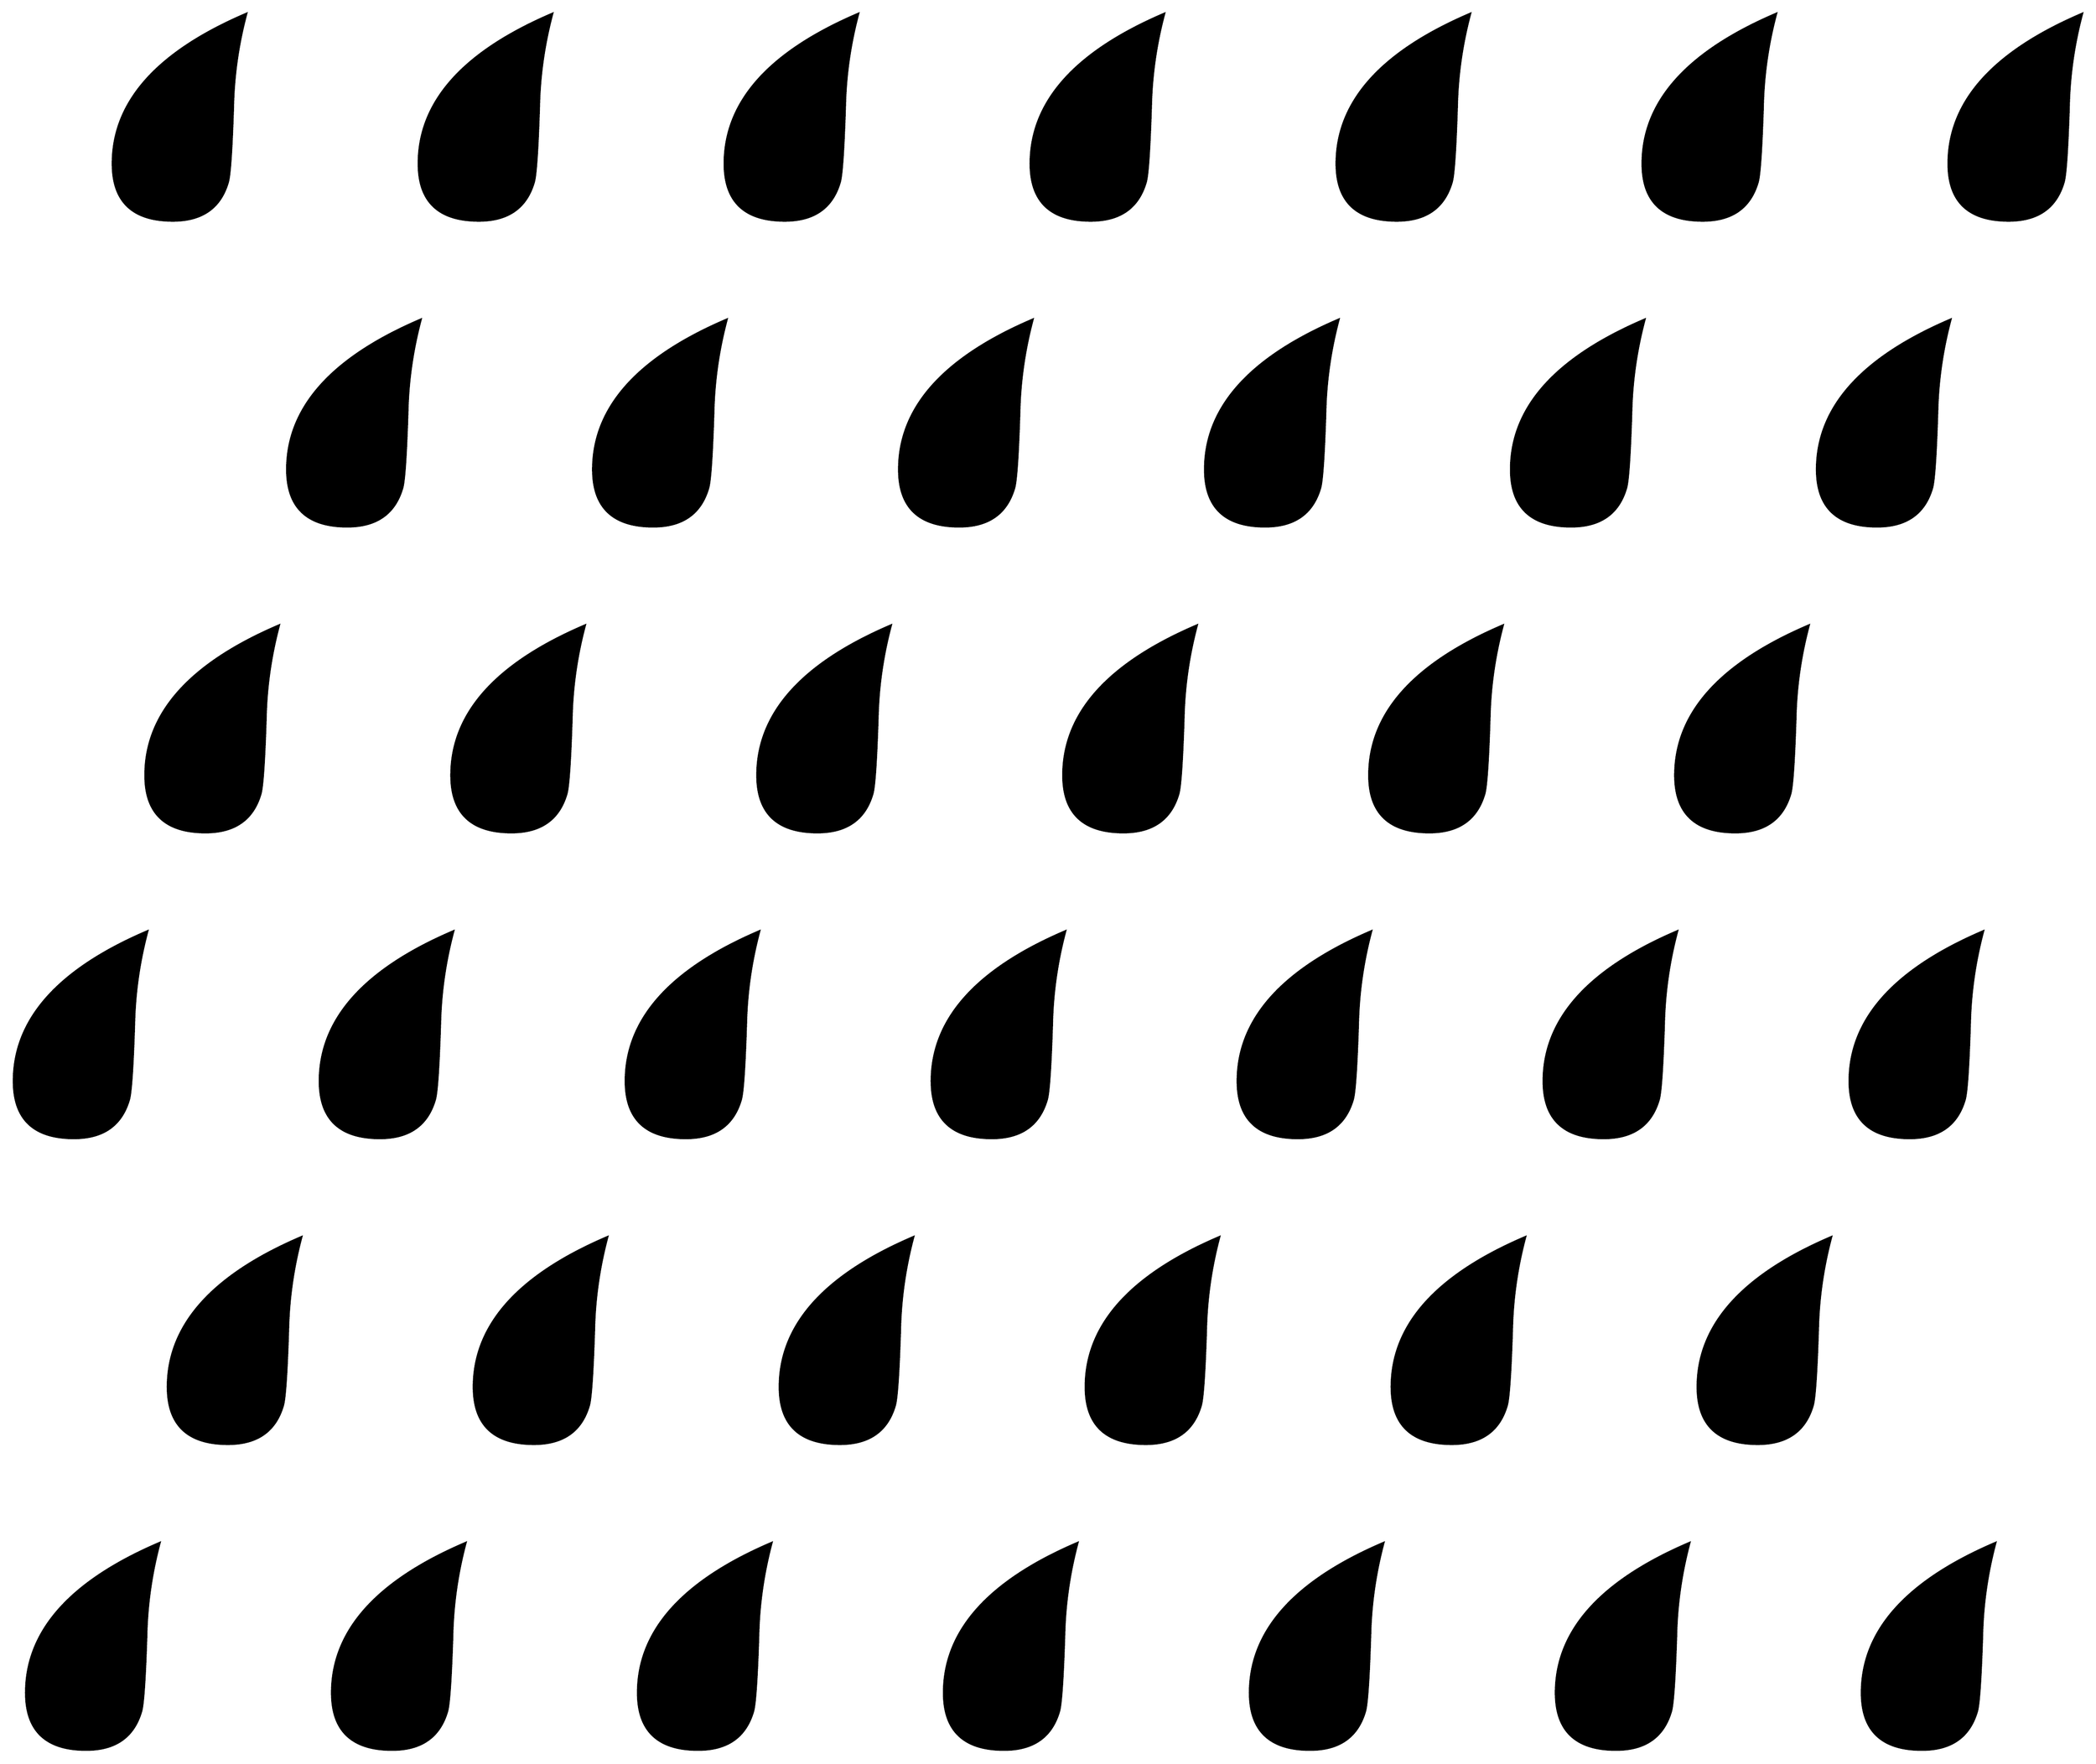 


\begin{tikzpicture}[y=0.80pt, x=0.80pt, yscale=-1.0, xscale=1.0, inner sep=0pt, outer sep=0pt]
\begin{scope}[shift={(100.0,1706.0)},nonzero rule]
  \path[draw=.,fill=.,line width=1.600pt] (2038.0,-1434.0) ..
    controls (2030.0,-1404.0) and (2025.667,-1373.667) ..
    (2025.0,-1343.0) .. controls (2023.667,-1301.0) and
    (2022.0,-1276.333) .. (2020.0,-1269.0) .. controls
    (2012.667,-1243.667) and (1994.667,-1231.0) .. (1966.0,-1231.0) ..
    controls (1926.667,-1231.0) and (1907.0,-1249.667) ..
    (1907.0,-1287.0) .. controls (1907.0,-1347.667) and
    (1950.667,-1396.667) .. (2038.0,-1434.0) --
    cycle(1738.0,-1434.0) .. controls (1730.0,-1404.0) and
    (1725.667,-1373.667) .. (1725.0,-1343.0) .. controls
    (1723.667,-1301.0) and (1722.0,-1276.333) .. (1720.0,-1269.0) ..
    controls (1712.667,-1243.667) and (1694.667,-1231.0) ..
    (1666.0,-1231.0) .. controls (1626.667,-1231.0) and
    (1607.0,-1249.667) .. (1607.0,-1287.0) .. controls
    (1607.0,-1347.667) and (1650.667,-1396.667) .. (1738.0,-1434.0) --
    cycle(1909.0,-1134.0) .. controls (1901.0,-1104.0) and
    (1896.667,-1073.667) .. (1896.0,-1043.0) .. controls
    (1894.667,-1001.0) and (1893.0,-976.333) .. (1891.0,-969.0) ..
    controls (1883.667,-943.667) and (1865.667,-931.0) ..
    (1837.0,-931.0) .. controls (1797.667,-931.0) and
    (1778.0,-949.667) .. (1778.0,-987.0) .. controls
    (1778.0,-1047.667) and (1821.667,-1096.667) .. (1909.0,-1134.0) --
    cycle(1438.0,-1434.0) .. controls (1430.0,-1404.0) and
    (1425.667,-1373.667) .. (1425.0,-1343.0) .. controls
    (1423.667,-1301.0) and (1422.0,-1276.333) .. (1420.0,-1269.0) ..
    controls (1412.667,-1243.667) and (1394.667,-1231.0) ..
    (1366.0,-1231.0) .. controls (1326.667,-1231.0) and
    (1307.0,-1249.667) .. (1307.0,-1287.0) .. controls
    (1307.0,-1347.667) and (1350.667,-1396.667) .. (1438.0,-1434.0) --
    cycle(1609.0,-1134.0) .. controls (1601.0,-1104.0) and
    (1596.667,-1073.667) .. (1596.0,-1043.0) .. controls
    (1594.667,-1001.0) and (1593.0,-976.333) .. (1591.0,-969.0) ..
    controls (1583.667,-943.667) and (1565.667,-931.0) ..
    (1537.0,-931.0) .. controls (1497.667,-931.0) and
    (1478.0,-949.667) .. (1478.0,-987.0) .. controls
    (1478.0,-1047.667) and (1521.667,-1096.667) .. (1609.0,-1134.0) --
    cycle(1770.0,-834.0) .. controls (1762.0,-804.0) and
    (1757.667,-773.667) .. (1757.0,-743.0) .. controls
    (1755.667,-701.0) and (1754.0,-676.333) .. (1752.0,-669.0) ..
    controls (1744.667,-643.667) and (1726.667,-631.0) ..
    (1698.0,-631.0) .. controls (1658.667,-631.0) and
    (1639.0,-649.667) .. (1639.0,-687.0) .. controls
    (1639.0,-747.667) and (1682.667,-796.667) .. (1770.0,-834.0) --
    cycle(1138.0,-1434.0) .. controls (1130.0,-1404.0) and
    (1125.667,-1373.667) .. (1125.0,-1343.0) .. controls
    (1123.667,-1301.0) and (1122.0,-1276.333) .. (1120.0,-1269.0) ..
    controls (1112.667,-1243.667) and (1094.667,-1231.0) ..
    (1066.0,-1231.0) .. controls (1026.667,-1231.0) and
    (1007.0,-1249.667) .. (1007.0,-1287.0) .. controls
    (1007.0,-1347.667) and (1050.667,-1396.667) .. (1138.0,-1434.0) --
    cycle(1941.0,-534.0) .. controls (1933.0,-504.0) and
    (1928.667,-473.667) .. (1928.0,-443.0) .. controls
    (1926.667,-401.0) and (1925.0,-376.333) .. (1923.0,-369.0) ..
    controls (1915.667,-343.667) and (1897.667,-331.0) ..
    (1869.0,-331.0) .. controls (1829.667,-331.0) and
    (1810.0,-349.667) .. (1810.0,-387.0) .. controls
    (1810.0,-447.667) and (1853.667,-496.667) .. (1941.0,-534.0) --
    cycle(1309.0,-1134.0) .. controls (1301.0,-1104.0) and
    (1296.667,-1073.667) .. (1296.0,-1043.0) .. controls
    (1294.667,-1001.0) and (1293.0,-976.333) .. (1291.0,-969.0) ..
    controls (1283.667,-943.667) and (1265.667,-931.0) ..
    (1237.0,-931.0) .. controls (1197.667,-931.0) and
    (1178.0,-949.667) .. (1178.0,-987.0) .. controls
    (1178.0,-1047.667) and (1221.667,-1096.667) .. (1309.0,-1134.0) --
    cycle(1470.0,-834.0) .. controls (1462.0,-804.0) and
    (1457.667,-773.667) .. (1457.0,-743.0) .. controls
    (1455.667,-701.0) and (1454.0,-676.333) .. (1452.0,-669.0) ..
    controls (1444.667,-643.667) and (1426.667,-631.0) ..
    (1398.0,-631.0) .. controls (1358.667,-631.0) and
    (1339.0,-649.667) .. (1339.0,-687.0) .. controls
    (1339.0,-747.667) and (1382.667,-796.667) .. (1470.0,-834.0) --
    cycle(838.0,-1434.0) .. controls (830.0,-1404.0) and
    (825.667,-1373.667) .. (825.0,-1343.0) .. controls
    (823.667,-1301.0) and (822.0,-1276.333) .. (820.0,-1269.0) ..
    controls (812.667,-1243.667) and (794.667,-1231.0) ..
    (766.0,-1231.0) .. controls (726.667,-1231.0) and
    (707.0,-1249.667) .. (707.0,-1287.0) .. controls
    (707.0,-1347.667) and (750.667,-1396.667) .. (838.0,-1434.0) --
    cycle(1641.0,-534.0) .. controls (1633.0,-504.0) and
    (1628.667,-473.667) .. (1628.0,-443.0) .. controls
    (1626.667,-401.0) and (1625.0,-376.333) .. (1623.0,-369.0) ..
    controls (1615.667,-343.667) and (1597.667,-331.0) ..
    (1569.0,-331.0) .. controls (1529.667,-331.0) and
    (1510.0,-349.667) .. (1510.0,-387.0) .. controls
    (1510.0,-447.667) and (1553.667,-496.667) .. (1641.0,-534.0) --
    cycle(1009.0,-1134.0) .. controls (1001.0,-1104.0) and
    (996.667,-1073.667) .. (996.0,-1043.0) .. controls
    (994.667,-1001.0) and (993.0,-976.333) .. (991.0,-969.0) ..
    controls (983.667,-943.667) and (965.667,-931.0) .. (937.0,-931.0)
    .. controls (897.667,-931.0) and (878.0,-949.667) ..
    (878.0,-987.0) .. controls (878.0,-1047.667) and
    (921.667,-1096.667) .. (1009.0,-1134.0) -- cycle(1792.0,-234.0)
    .. controls (1784.0,-204.0) and (1779.667,-173.667) ..
    (1779.0,-143.0) .. controls (1777.667,-101.0) and
    (1776.0,-76.333) .. (1774.0,-69.0) .. controls (1766.667,-43.667)
    and (1748.667,-31.0) .. (1720.0,-31.0) .. controls
    (1680.667,-31.0) and (1661.0,-49.667) .. (1661.0,-87.0) ..
    controls (1661.0,-147.667) and (1704.667,-196.667) ..
    (1792.0,-234.0) -- cycle(1170.0,-834.0) .. controls
    (1162.0,-804.0) and (1157.667,-773.667) .. (1157.0,-743.0) ..
    controls (1155.667,-701.0) and (1154.0,-676.333) ..
    (1152.0,-669.0) .. controls (1144.667,-643.667) and
    (1126.667,-631.0) .. (1098.0,-631.0) .. controls
    (1058.667,-631.0) and (1039.0,-649.667) .. (1039.0,-687.0) ..
    controls (1039.0,-747.667) and (1082.667,-796.667) ..
    (1170.0,-834.0) -- cycle(538.0,-1434.0) .. controls
    (530.0,-1404.0) and (525.667,-1373.667) .. (525.0,-1343.0) ..
    controls (523.667,-1301.0) and (522.0,-1276.333) ..
    (520.0,-1269.0) .. controls (512.667,-1243.667) and
    (494.667,-1231.0) .. (466.0,-1231.0) .. controls
    (426.667,-1231.0) and (407.0,-1249.667) .. (407.0,-1287.0) ..
    controls (407.0,-1347.667) and (450.667,-1396.667) ..
    (538.0,-1434.0) -- cycle(1953.0,66.0) .. controls
    (1945.0,96.0) and (1940.667,126.333) .. (1940.0,157.0) ..
    controls (1938.667,199.0) and (1937.0,223.667) .. (1935.0,231.0)
    .. controls (1927.667,256.333) and (1909.667,269.0) ..
    (1881.0,269.0) .. controls (1841.667,269.0) and (1822.0,250.333)
    .. (1822.0,213.0) .. controls (1822.0,152.333) and
    (1865.667,103.333) .. (1953.0,66.0) -- cycle(1341.0,-534.0) ..
    controls (1333.0,-504.0) and (1328.667,-473.667) ..
    (1328.0,-443.0) .. controls (1326.667,-401.0) and
    (1325.0,-376.333) .. (1323.0,-369.0) .. controls
    (1315.667,-343.667) and (1297.667,-331.0) .. (1269.0,-331.0) ..
    controls (1229.667,-331.0) and (1210.0,-349.667) ..
    (1210.0,-387.0) .. controls (1210.0,-447.667) and
    (1253.667,-496.667) .. (1341.0,-534.0) -- cycle(709.0,-1134.0)
    .. controls (701.0,-1104.0) and (696.667,-1073.667) ..
    (696.0,-1043.0) .. controls (694.667,-1001.0) and
    (693.0,-976.333) .. (691.0,-969.0) .. controls (683.667,-943.667)
    and (665.667,-931.0) .. (637.0,-931.0) .. controls
    (597.667,-931.0) and (578.0,-949.667) .. (578.0,-987.0) ..
    controls (578.0,-1047.667) and (621.667,-1096.667) ..
    (709.0,-1134.0) -- cycle(1492.0,-234.0) .. controls
    (1484.0,-204.0) and (1479.667,-173.667) .. (1479.0,-143.0) ..
    controls (1477.667,-101.0) and (1476.0,-76.333) ..
    (1474.0,-69.0) .. controls (1466.667,-43.667) and (1448.667,-31.0)
    .. (1420.0,-31.0) .. controls (1380.667,-31.0) and
    (1361.0,-49.667) .. (1361.0,-87.0) .. controls (1361.0,-147.667)
    and (1404.667,-196.667) .. (1492.0,-234.0) --
    cycle(870.0,-834.0) .. controls (862.0,-804.0) and
    (857.667,-773.667) .. (857.0,-743.0) .. controls (855.667,-701.0)
    and (854.0,-676.333) .. (852.0,-669.0) .. controls
    (844.667,-643.667) and (826.667,-631.0) .. (798.0,-631.0) ..
    controls (758.667,-631.0) and (739.0,-649.667) .. (739.0,-687.0)
    .. controls (739.0,-747.667) and (782.667,-796.667) ..
    (870.0,-834.0) -- cycle(238.0,-1434.0) .. controls
    (230.0,-1404.0) and (225.667,-1373.667) .. (225.0,-1343.0) ..
    controls (223.667,-1301.0) and (222.0,-1276.333) ..
    (220.0,-1269.0) .. controls (212.667,-1243.667) and
    (194.667,-1231.0) .. (166.0,-1231.0) .. controls
    (126.667,-1231.0) and (107.0,-1249.667) .. (107.0,-1287.0) ..
    controls (107.0,-1347.667) and (150.667,-1396.667) ..
    (238.0,-1434.0) -- cycle(1653.0,66.0) .. controls
    (1645.0,96.0) and (1640.667,126.333) .. (1640.0,157.0) ..
    controls (1638.667,199.0) and (1637.0,223.667) .. (1635.0,231.0)
    .. controls (1627.667,256.333) and (1609.667,269.0) ..
    (1581.0,269.0) .. controls (1541.667,269.0) and (1522.0,250.333)
    .. (1522.0,213.0) .. controls (1522.0,152.333) and
    (1565.667,103.333) .. (1653.0,66.0) -- cycle(1041.0,-534.0) ..
    controls (1033.0,-504.0) and (1028.667,-473.667) ..
    (1028.0,-443.0) .. controls (1026.667,-401.0) and
    (1025.0,-376.333) .. (1023.0,-369.0) .. controls
    (1015.667,-343.667) and (997.667,-331.0) .. (969.0,-331.0) ..
    controls (929.667,-331.0) and (910.0,-349.667) .. (910.0,-387.0)
    .. controls (910.0,-447.667) and (953.667,-496.667) ..
    (1041.0,-534.0) -- cycle(409.0,-1134.0) .. controls
    (401.0,-1104.0) and (396.667,-1073.667) .. (396.0,-1043.0) ..
    controls (394.667,-1001.0) and (393.0,-976.333) ..
    (391.0,-969.0) .. controls (383.667,-943.667) and (365.667,-931.0)
    .. (337.0,-931.0) .. controls (297.667,-931.0) and
    (278.0,-949.667) .. (278.0,-987.0) .. controls (278.0,-1047.667)
    and (321.667,-1096.667) .. (409.0,-1134.0) --
    cycle(1192.0,-234.0) .. controls (1184.0,-204.0) and
    (1179.667,-173.667) .. (1179.0,-143.0) .. controls
    (1177.667,-101.0) and (1176.0,-76.333) .. (1174.0,-69.0) ..
    controls (1166.667,-43.667) and (1148.667,-31.0) .. (1120.0,-31.0)
    .. controls (1080.667,-31.0) and (1061.0,-49.667) ..
    (1061.0,-87.0) .. controls (1061.0,-147.667) and
    (1104.667,-196.667) .. (1192.0,-234.0) -- cycle(570.0,-834.0) ..
    controls (562.0,-804.0) and (557.667,-773.667) .. (557.0,-743.0)
    .. controls (555.667,-701.0) and (554.0,-676.333) ..
    (552.0,-669.0) .. controls (544.667,-643.667) and (526.667,-631.0)
    .. (498.0,-631.0) .. controls (458.667,-631.0) and
    (439.0,-649.667) .. (439.0,-687.0) .. controls (439.0,-747.667)
    and (482.667,-796.667) .. (570.0,-834.0) -- cycle(1353.0,66.0)
    .. controls (1345.0,96.0) and (1340.667,126.333) ..
    (1340.0,157.0) .. controls (1338.667,199.0) and (1337.0,223.667)
    .. (1335.0,231.0) .. controls (1327.667,256.333) and
    (1309.667,269.0) .. (1281.0,269.0) .. controls (1241.667,269.0)
    and (1222.0,250.333) .. (1222.0,213.0) .. controls
    (1222.0,152.333) and (1265.667,103.333) .. (1353.0,66.0) --
    cycle(741.0,-534.0) .. controls (733.0,-504.0) and
    (728.667,-473.667) .. (728.0,-443.0) .. controls (726.667,-401.0)
    and (725.0,-376.333) .. (723.0,-369.0) .. controls
    (715.667,-343.667) and (697.667,-331.0) .. (669.0,-331.0) ..
    controls (629.667,-331.0) and (610.0,-349.667) .. (610.0,-387.0)
    .. controls (610.0,-447.667) and (653.667,-496.667) ..
    (741.0,-534.0) -- cycle(892.0,-234.0) .. controls
    (884.0,-204.0) and (879.667,-173.667) .. (879.0,-143.0) ..
    controls (877.667,-101.0) and (876.0,-76.333) .. (874.0,-69.0)
    .. controls (866.667,-43.667) and (848.667,-31.0) .. (820.0,-31.0)
    .. controls (780.667,-31.0) and (761.0,-49.667) .. (761.0,-87.0)
    .. controls (761.0,-147.667) and (804.667,-196.667) ..
    (892.0,-234.0) -- cycle(270.0,-834.0) .. controls
    (262.0,-804.0) and (257.667,-773.667) .. (257.0,-743.0) ..
    controls (255.667,-701.0) and (254.0,-676.333) .. (252.0,-669.0)
    .. controls (244.667,-643.667) and (226.667,-631.0) ..
    (198.0,-631.0) .. controls (158.667,-631.0) and (139.0,-649.667)
    .. (139.0,-687.0) .. controls (139.0,-747.667) and
    (182.667,-796.667) .. (270.0,-834.0) -- cycle(1053.0,66.0) ..
    controls (1045.0,96.0) and (1040.667,126.333) .. (1040.0,157.0)
    .. controls (1038.667,199.0) and (1037.0,223.667) ..
    (1035.0,231.0) .. controls (1027.667,256.333) and (1009.667,269.0)
    .. (981.0,269.0) .. controls (941.667,269.0) and (922.0,250.333)
    .. (922.0,213.0) .. controls (922.0,152.333) and (965.667,103.333)
    .. (1053.0,66.0) -- cycle(441.0,-534.0) .. controls
    (433.0,-504.0) and (428.667,-473.667) .. (428.0,-443.0) ..
    controls (426.667,-401.0) and (425.0,-376.333) .. (423.0,-369.0)
    .. controls (415.667,-343.667) and (397.667,-331.0) ..
    (369.0,-331.0) .. controls (329.667,-331.0) and (310.0,-349.667)
    .. (310.0,-387.0) .. controls (310.0,-447.667) and
    (353.667,-496.667) .. (441.0,-534.0) -- cycle(592.0,-234.0) ..
    controls (584.0,-204.0) and (579.667,-173.667) .. (579.0,-143.0)
    .. controls (577.667,-101.0) and (576.0,-76.333) ..
    (574.0,-69.0) .. controls (566.667,-43.667) and (548.667,-31.0) ..
    (520.0,-31.0) .. controls (480.667,-31.0) and (461.0,-49.667) ..
    (461.0,-87.0) .. controls (461.0,-147.667) and (504.667,-196.667)
    .. (592.0,-234.0) -- cycle(753.0,66.0) .. controls
    (745.0,96.0) and (740.667,126.333) .. (740.0,157.0) .. controls
    (738.667,199.0) and (737.0,223.667) .. (735.0,231.0) .. controls
    (727.667,256.333) and (709.667,269.0) .. (681.0,269.0) .. controls
    (641.667,269.0) and (622.0,250.333) .. (622.0,213.0) .. controls
    (622.0,152.333) and (665.667,103.333) .. (753.0,66.0) --
    cycle(141.0,-534.0) .. controls (133.0,-504.0) and
    (128.667,-473.667) .. (128.0,-443.0) .. controls (126.667,-401.0)
    and (125.0,-376.333) .. (123.0,-369.0) .. controls
    (115.667,-343.667) and (97.667,-331.0) .. (69.0,-331.0) ..
    controls (29.667,-331.0) and (10.0,-349.667) .. (10.0,-387.0) ..
    controls (10.0,-447.667) and (53.667,-496.667) .. (141.0,-534.0)
    -- cycle(292.0,-234.0) .. controls (284.0,-204.0) and
    (279.667,-173.667) .. (279.0,-143.0) .. controls (277.667,-101.0)
    and (276.0,-76.333) .. (274.0,-69.0) .. controls (266.667,-43.667)
    and (248.667,-31.0) .. (220.0,-31.0) .. controls (180.667,-31.0)
    and (161.0,-49.667) .. (161.0,-87.0) .. controls
    (161.0,-147.667) and (204.667,-196.667) .. (292.0,-234.0) --
    cycle(453.0,66.0) .. controls (445.0,96.0) and (440.667,126.333)
    .. (440.0,157.0) .. controls (438.667,199.0) and (437.0,223.667)
    .. (435.0,231.0) .. controls (427.667,256.333) and (409.667,269.0)
    .. (381.0,269.0) .. controls (341.667,269.0) and (322.0,250.333)
    .. (322.0,213.0) .. controls (322.0,152.333) and (365.667,103.333)
    .. (453.0,66.0) -- cycle(153.0,66.0) .. controls
    (145.0,96.0) and (140.667,126.333) .. (140.0,157.0) .. controls
    (138.667,199.0) and (137.0,223.667) .. (135.0,231.0) .. controls
    (127.667,256.333) and (109.667,269.0) .. (81.0,269.0) .. controls
    (41.667,269.0) and (22.0,250.333) .. (22.0,213.0) .. controls
    (22.0,152.333) and (65.667,103.333) .. (153.0,66.0) -- cycle;
\end{scope}

\end{tikzpicture}

